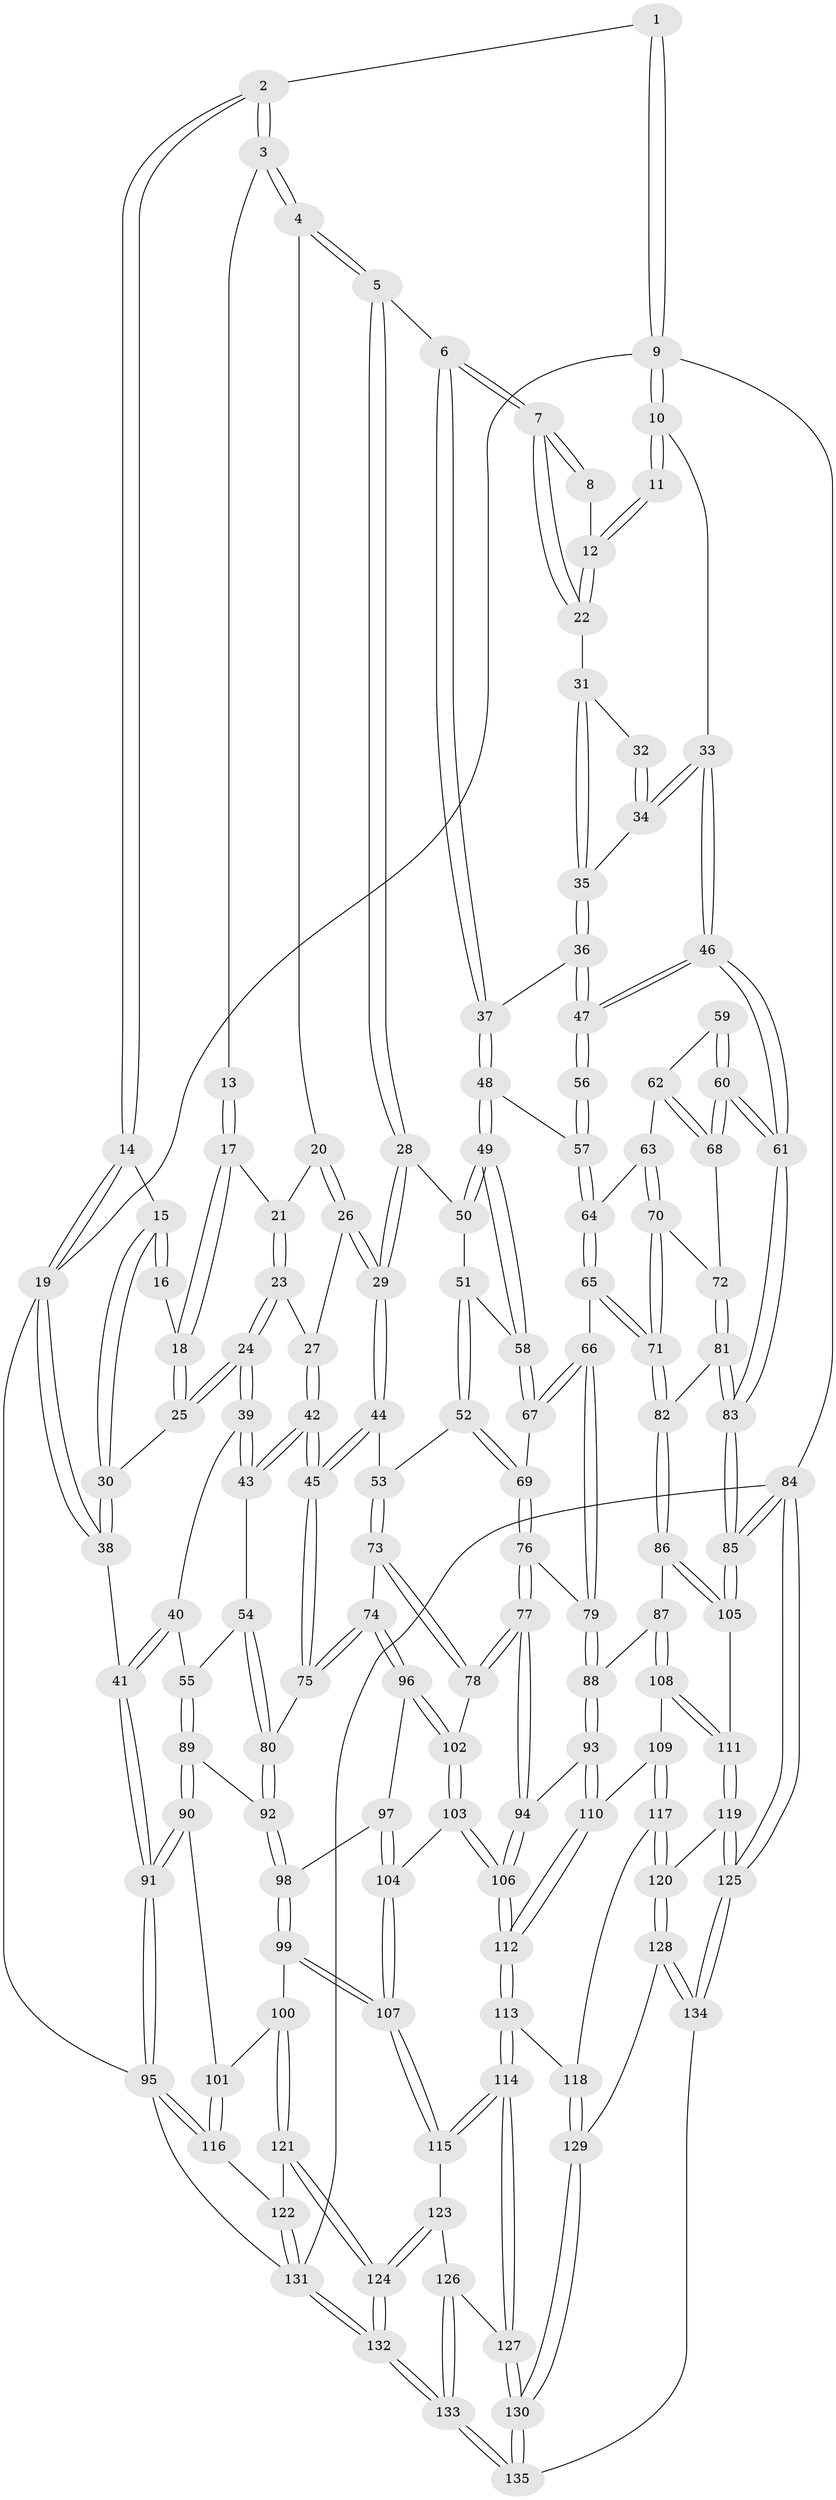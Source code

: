 // Generated by graph-tools (version 1.1) at 2025/27/03/15/25 16:27:57]
// undirected, 135 vertices, 334 edges
graph export_dot {
graph [start="1"]
  node [color=gray90,style=filled];
  1 [pos="+0.7630095148534396+0"];
  2 [pos="+0.46406846889799386+0"];
  3 [pos="+0.46064881249985506+0"];
  4 [pos="+0.45787004465763814+0"];
  5 [pos="+0.6542704101739247+0.22503968901718244"];
  6 [pos="+0.6859751250715984+0.2090605898774295"];
  7 [pos="+0.7333438747471029+0.14269663377903405"];
  8 [pos="+0.7623986082164534+0"];
  9 [pos="+1+0"];
  10 [pos="+1+0"];
  11 [pos="+1+0"];
  12 [pos="+0.8755333969527787+0.11562864559691183"];
  13 [pos="+0.24068277328835877+0.05590262184705703"];
  14 [pos="+0+0"];
  15 [pos="+0+0"];
  16 [pos="+0.19115997377717023+0.048820575134263314"];
  17 [pos="+0.3140633223625385+0.09834051169269876"];
  18 [pos="+0.2128138932492799+0.13600230773697408"];
  19 [pos="+0+0"];
  20 [pos="+0.4159221237175784+0.03722173824340342"];
  21 [pos="+0.33873503172951347+0.09750665154861599"];
  22 [pos="+0.8432408813416107+0.1592454814643569"];
  23 [pos="+0.31153844481880455+0.20636060700929687"];
  24 [pos="+0.19361957761838128+0.2268308918867838"];
  25 [pos="+0.18227601809997002+0.20556981416805317"];
  26 [pos="+0.46849209067947845+0.18850080598020752"];
  27 [pos="+0.36000922389820356+0.2498662981885001"];
  28 [pos="+0.6506950179521732+0.22857866339920105"];
  29 [pos="+0.573978627023559+0.2648047913096786"];
  30 [pos="+0.16729882864924453+0.19835788321629122"];
  31 [pos="+0.8481747228594138+0.1626505614257013"];
  32 [pos="+0.96173457409674+0.14436888444111773"];
  33 [pos="+1+0.18571500503508498"];
  34 [pos="+0.9340287948717902+0.24643390870832163"];
  35 [pos="+0.9131944083934619+0.26514538551371336"];
  36 [pos="+0.8979262434589307+0.31434548756153124"];
  37 [pos="+0.8737002066017164+0.33647931477772997"];
  38 [pos="+0+0.19877019566161866"];
  39 [pos="+0.18904176606773274+0.2765356350413259"];
  40 [pos="+0.1102774718817007+0.3276910636355553"];
  41 [pos="+0+0.3021105561129387"];
  42 [pos="+0.3523093687168925+0.40043897603086126"];
  43 [pos="+0.2968695108839902+0.3947150607170613"];
  44 [pos="+0.5280649747309446+0.36579292481255793"];
  45 [pos="+0.38082151589989915+0.4195501197213785"];
  46 [pos="+1+0.3765398643190516"];
  47 [pos="+1+0.36304904062876464"];
  48 [pos="+0.8690423025267511+0.36082522983196574"];
  49 [pos="+0.7703829367753438+0.42028086677589793"];
  50 [pos="+0.7060477464848368+0.35449719387104756"];
  51 [pos="+0.6567655283532239+0.42235093407552937"];
  52 [pos="+0.6022298768740632+0.45070962897811323"];
  53 [pos="+0.5806940889591106+0.43543981865635834"];
  54 [pos="+0.2044303626166884+0.45669569681994515"];
  55 [pos="+0.14724779229511734+0.47941654435855185"];
  56 [pos="+0.9275104445638913+0.40518654255435815"];
  57 [pos="+0.874431907292058+0.37020299214707975"];
  58 [pos="+0.7690835078042543+0.42315106772698746"];
  59 [pos="+0.9504982303475297+0.4281516106166044"];
  60 [pos="+1+0.5037447957749798"];
  61 [pos="+1+0.5182958660749247"];
  62 [pos="+0.9457432901331535+0.47363326754219565"];
  63 [pos="+0.9190000607332699+0.4940963846353192"];
  64 [pos="+0.882227668562311+0.47639459312504734"];
  65 [pos="+0.8457963492594192+0.522052234795775"];
  66 [pos="+0.7625533345630374+0.5027526871700638"];
  67 [pos="+0.7623232363119773+0.45646270132345373"];
  68 [pos="+1+0.5019363403514384"];
  69 [pos="+0.6037994801831814+0.45304945821584214"];
  70 [pos="+0.9287401963225385+0.5112619661036066"];
  71 [pos="+0.8806037210418217+0.5956913205198396"];
  72 [pos="+0.9455688587704759+0.5178208911662882"];
  73 [pos="+0.4971810979171302+0.5753772413466482"];
  74 [pos="+0.4323851579059587+0.5637174692041675"];
  75 [pos="+0.3855914984430997+0.4890090985787933"];
  76 [pos="+0.6334514225058816+0.5185958843198422"];
  77 [pos="+0.6048877605808016+0.6321538413857961"];
  78 [pos="+0.5604725798671741+0.6160238633196532"];
  79 [pos="+0.7529792330826266+0.5148968256076344"];
  80 [pos="+0.2841591728313535+0.5771432818057709"];
  81 [pos="+0.9553344218152148+0.5878980045063715"];
  82 [pos="+0.8837541077150437+0.6124700812100023"];
  83 [pos="+1+0.5770817038909801"];
  84 [pos="+1+1"];
  85 [pos="+1+0.7930707992830377"];
  86 [pos="+0.880580363257009+0.6191779586891262"];
  87 [pos="+0.8195059165471503+0.653996741964557"];
  88 [pos="+0.7525711054919338+0.6207778425101982"];
  89 [pos="+0.10666419452063197+0.5264798306123929"];
  90 [pos="+0.03996788713578663+0.5690311520527731"];
  91 [pos="+0+0.5639849653835344"];
  92 [pos="+0.2751284463300472+0.5912983034246323"];
  93 [pos="+0.6543639954568703+0.6556413695948148"];
  94 [pos="+0.6118589974212214+0.6435041350485493"];
  95 [pos="+0+0.7809304636400168"];
  96 [pos="+0.42179067557235345+0.5957785343613783"];
  97 [pos="+0.40812628080257063+0.6188123092487947"];
  98 [pos="+0.2756429654190814+0.636230889827815"];
  99 [pos="+0.24022782740254417+0.7463442375991427"];
  100 [pos="+0.2297878757155519+0.746025540355895"];
  101 [pos="+0.18772247303626519+0.7234233012348062"];
  102 [pos="+0.4781728491467685+0.6758719496510214"];
  103 [pos="+0.46530845957581773+0.7355324021444813"];
  104 [pos="+0.38760720030517853+0.7279191317468094"];
  105 [pos="+1+0.7537698134483536"];
  106 [pos="+0.5401119960464219+0.7760925484506787"];
  107 [pos="+0.29935554409382914+0.7834926232806771"];
  108 [pos="+0.8158207092783827+0.7655174028548021"];
  109 [pos="+0.7265941264141225+0.7915718832664979"];
  110 [pos="+0.7220325345568308+0.7880017414848653"];
  111 [pos="+0.8630278027821731+0.7977722900800035"];
  112 [pos="+0.5445270224555122+0.7966635751826188"];
  113 [pos="+0.5344745688206258+0.8607328457123559"];
  114 [pos="+0.5341020958354824+0.8610154085246564"];
  115 [pos="+0.3044626380777182+0.7974989978791904"];
  116 [pos="+0+0.8358194351723701"];
  117 [pos="+0.7237340715204653+0.8058585182474836"];
  118 [pos="+0.5985529515447586+0.8944723025633264"];
  119 [pos="+0.8644468426144299+0.8974797716597244"];
  120 [pos="+0.7390578488374093+0.9184279102343315"];
  121 [pos="+0.12800243706904574+0.8741069219495899"];
  122 [pos="+0.05292011124048104+0.891392812653855"];
  123 [pos="+0.30750755066493696+0.835945299898981"];
  124 [pos="+0.2335629871004919+0.9876476086054061"];
  125 [pos="+1+1"];
  126 [pos="+0.39722121939373417+0.9289367817325476"];
  127 [pos="+0.49086286715978017+0.9249072175175151"];
  128 [pos="+0.709747596323137+0.9634243517345913"];
  129 [pos="+0.6266334075078646+0.925634377114642"];
  130 [pos="+0.5175902982312821+1"];
  131 [pos="+0.1636486796877278+1"];
  132 [pos="+0.22787439104272908+1"];
  133 [pos="+0.24216051649192707+1"];
  134 [pos="+0.7678007117659473+1"];
  135 [pos="+0.5131269363386384+1"];
  1 -- 2;
  1 -- 9;
  1 -- 9;
  2 -- 3;
  2 -- 3;
  2 -- 14;
  2 -- 14;
  3 -- 4;
  3 -- 4;
  3 -- 13;
  4 -- 5;
  4 -- 5;
  4 -- 20;
  5 -- 6;
  5 -- 28;
  5 -- 28;
  6 -- 7;
  6 -- 7;
  6 -- 37;
  6 -- 37;
  7 -- 8;
  7 -- 8;
  7 -- 22;
  7 -- 22;
  8 -- 12;
  9 -- 10;
  9 -- 10;
  9 -- 19;
  9 -- 84;
  10 -- 11;
  10 -- 11;
  10 -- 33;
  11 -- 12;
  11 -- 12;
  12 -- 22;
  12 -- 22;
  13 -- 17;
  13 -- 17;
  14 -- 15;
  14 -- 19;
  14 -- 19;
  15 -- 16;
  15 -- 16;
  15 -- 30;
  15 -- 30;
  16 -- 18;
  17 -- 18;
  17 -- 18;
  17 -- 21;
  18 -- 25;
  18 -- 25;
  19 -- 38;
  19 -- 38;
  19 -- 95;
  20 -- 21;
  20 -- 26;
  20 -- 26;
  21 -- 23;
  21 -- 23;
  22 -- 31;
  23 -- 24;
  23 -- 24;
  23 -- 27;
  24 -- 25;
  24 -- 25;
  24 -- 39;
  24 -- 39;
  25 -- 30;
  26 -- 27;
  26 -- 29;
  26 -- 29;
  27 -- 42;
  27 -- 42;
  28 -- 29;
  28 -- 29;
  28 -- 50;
  29 -- 44;
  29 -- 44;
  30 -- 38;
  30 -- 38;
  31 -- 32;
  31 -- 35;
  31 -- 35;
  32 -- 34;
  32 -- 34;
  33 -- 34;
  33 -- 34;
  33 -- 46;
  33 -- 46;
  34 -- 35;
  35 -- 36;
  35 -- 36;
  36 -- 37;
  36 -- 47;
  36 -- 47;
  37 -- 48;
  37 -- 48;
  38 -- 41;
  39 -- 40;
  39 -- 43;
  39 -- 43;
  40 -- 41;
  40 -- 41;
  40 -- 55;
  41 -- 91;
  41 -- 91;
  42 -- 43;
  42 -- 43;
  42 -- 45;
  42 -- 45;
  43 -- 54;
  44 -- 45;
  44 -- 45;
  44 -- 53;
  45 -- 75;
  45 -- 75;
  46 -- 47;
  46 -- 47;
  46 -- 61;
  46 -- 61;
  47 -- 56;
  47 -- 56;
  48 -- 49;
  48 -- 49;
  48 -- 57;
  49 -- 50;
  49 -- 50;
  49 -- 58;
  49 -- 58;
  50 -- 51;
  51 -- 52;
  51 -- 52;
  51 -- 58;
  52 -- 53;
  52 -- 69;
  52 -- 69;
  53 -- 73;
  53 -- 73;
  54 -- 55;
  54 -- 80;
  54 -- 80;
  55 -- 89;
  55 -- 89;
  56 -- 57;
  56 -- 57;
  57 -- 64;
  57 -- 64;
  58 -- 67;
  58 -- 67;
  59 -- 60;
  59 -- 60;
  59 -- 62;
  60 -- 61;
  60 -- 61;
  60 -- 68;
  60 -- 68;
  61 -- 83;
  61 -- 83;
  62 -- 63;
  62 -- 68;
  62 -- 68;
  63 -- 64;
  63 -- 70;
  63 -- 70;
  64 -- 65;
  64 -- 65;
  65 -- 66;
  65 -- 71;
  65 -- 71;
  66 -- 67;
  66 -- 67;
  66 -- 79;
  66 -- 79;
  67 -- 69;
  68 -- 72;
  69 -- 76;
  69 -- 76;
  70 -- 71;
  70 -- 71;
  70 -- 72;
  71 -- 82;
  71 -- 82;
  72 -- 81;
  72 -- 81;
  73 -- 74;
  73 -- 78;
  73 -- 78;
  74 -- 75;
  74 -- 75;
  74 -- 96;
  74 -- 96;
  75 -- 80;
  76 -- 77;
  76 -- 77;
  76 -- 79;
  77 -- 78;
  77 -- 78;
  77 -- 94;
  77 -- 94;
  78 -- 102;
  79 -- 88;
  79 -- 88;
  80 -- 92;
  80 -- 92;
  81 -- 82;
  81 -- 83;
  81 -- 83;
  82 -- 86;
  82 -- 86;
  83 -- 85;
  83 -- 85;
  84 -- 85;
  84 -- 85;
  84 -- 125;
  84 -- 125;
  84 -- 131;
  85 -- 105;
  85 -- 105;
  86 -- 87;
  86 -- 105;
  86 -- 105;
  87 -- 88;
  87 -- 108;
  87 -- 108;
  88 -- 93;
  88 -- 93;
  89 -- 90;
  89 -- 90;
  89 -- 92;
  90 -- 91;
  90 -- 91;
  90 -- 101;
  91 -- 95;
  91 -- 95;
  92 -- 98;
  92 -- 98;
  93 -- 94;
  93 -- 110;
  93 -- 110;
  94 -- 106;
  94 -- 106;
  95 -- 116;
  95 -- 116;
  95 -- 131;
  96 -- 97;
  96 -- 102;
  96 -- 102;
  97 -- 98;
  97 -- 104;
  97 -- 104;
  98 -- 99;
  98 -- 99;
  99 -- 100;
  99 -- 107;
  99 -- 107;
  100 -- 101;
  100 -- 121;
  100 -- 121;
  101 -- 116;
  101 -- 116;
  102 -- 103;
  102 -- 103;
  103 -- 104;
  103 -- 106;
  103 -- 106;
  104 -- 107;
  104 -- 107;
  105 -- 111;
  106 -- 112;
  106 -- 112;
  107 -- 115;
  107 -- 115;
  108 -- 109;
  108 -- 111;
  108 -- 111;
  109 -- 110;
  109 -- 117;
  109 -- 117;
  110 -- 112;
  110 -- 112;
  111 -- 119;
  111 -- 119;
  112 -- 113;
  112 -- 113;
  113 -- 114;
  113 -- 114;
  113 -- 118;
  114 -- 115;
  114 -- 115;
  114 -- 127;
  114 -- 127;
  115 -- 123;
  116 -- 122;
  117 -- 118;
  117 -- 120;
  117 -- 120;
  118 -- 129;
  118 -- 129;
  119 -- 120;
  119 -- 125;
  119 -- 125;
  120 -- 128;
  120 -- 128;
  121 -- 122;
  121 -- 124;
  121 -- 124;
  122 -- 131;
  122 -- 131;
  123 -- 124;
  123 -- 124;
  123 -- 126;
  124 -- 132;
  124 -- 132;
  125 -- 134;
  125 -- 134;
  126 -- 127;
  126 -- 133;
  126 -- 133;
  127 -- 130;
  127 -- 130;
  128 -- 129;
  128 -- 134;
  128 -- 134;
  129 -- 130;
  129 -- 130;
  130 -- 135;
  130 -- 135;
  131 -- 132;
  131 -- 132;
  132 -- 133;
  132 -- 133;
  133 -- 135;
  133 -- 135;
  134 -- 135;
}
